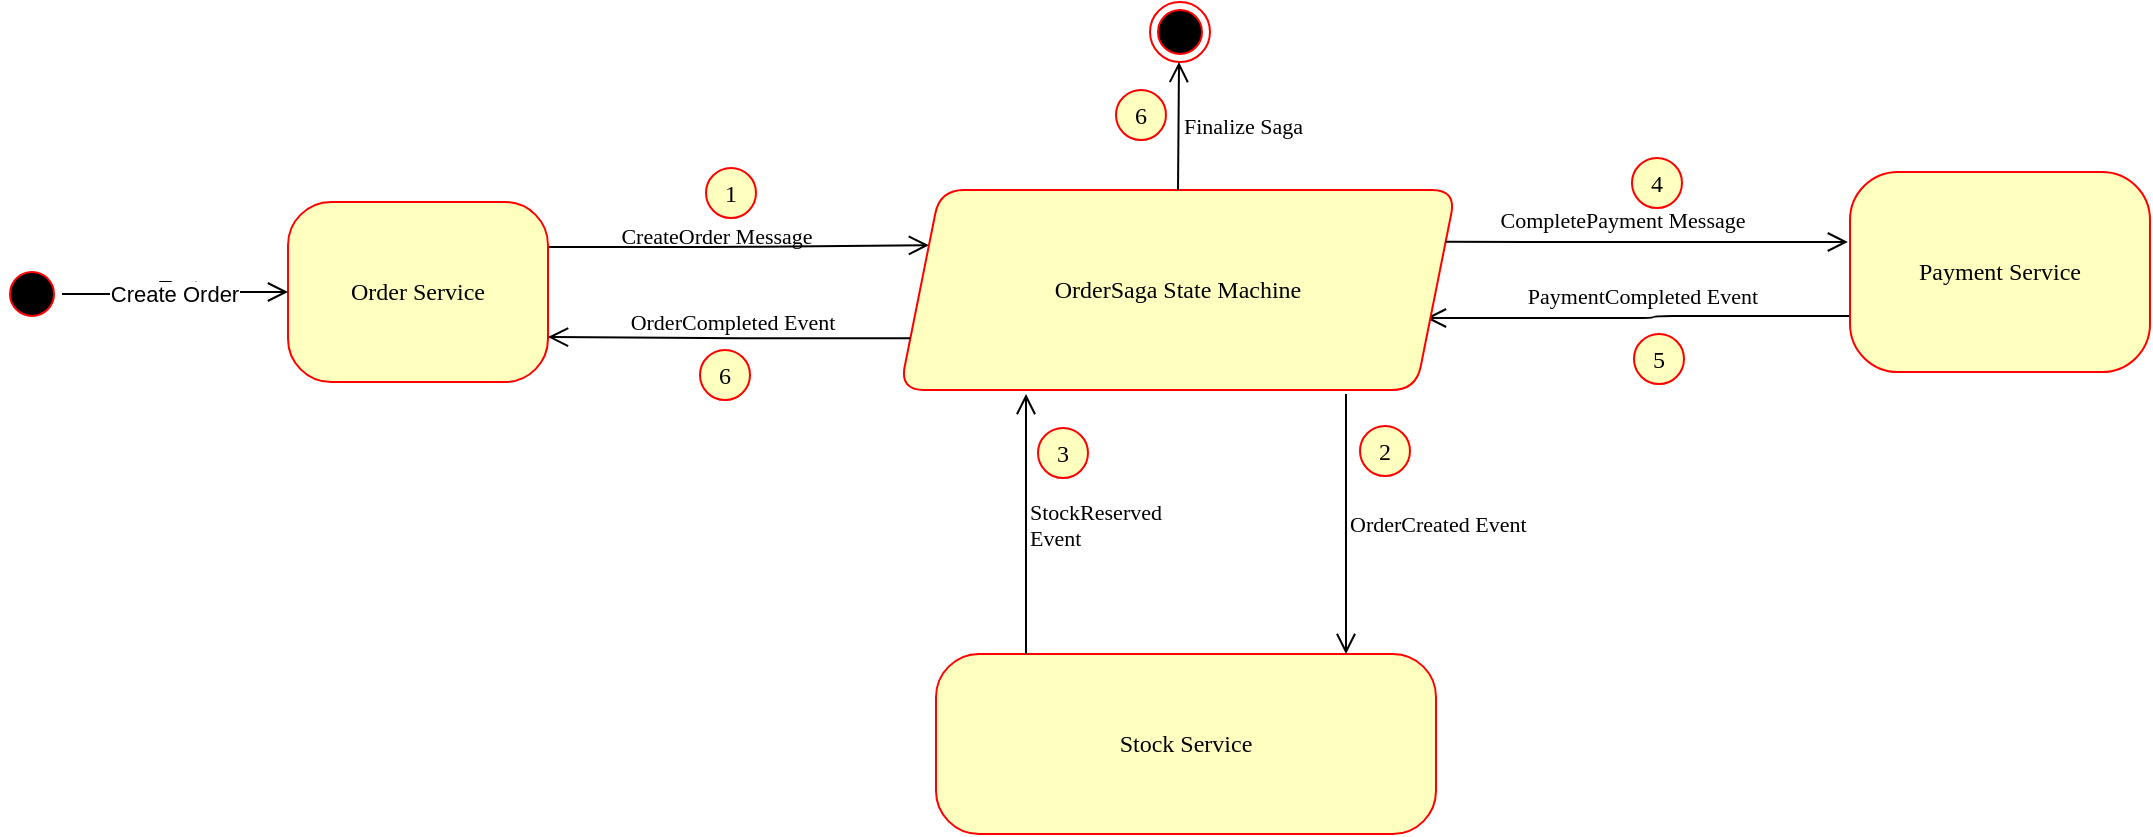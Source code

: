 <mxfile version="24.7.17" pages="3">
  <diagram name="Happy Path" id="58cdce13-f638-feb5-8d6f-7d28b1aa9fa0">
    <mxGraphModel dx="1434" dy="844" grid="1" gridSize="10" guides="1" tooltips="1" connect="1" arrows="1" fold="1" page="1" pageScale="1" pageWidth="1100" pageHeight="850" background="none" math="0" shadow="0">
      <root>
        <mxCell id="0" />
        <mxCell id="1" parent="0" />
        <mxCell id="382b91b5511bd0f7-1" value="" style="ellipse;html=1;shape=startState;fillColor=#000000;strokeColor=#ff0000;rounded=1;shadow=0;comic=0;labelBackgroundColor=none;fontFamily=Verdana;fontSize=12;fontColor=#000000;align=center;direction=south;" parent="1" vertex="1">
          <mxGeometry x="13" y="135" width="30" height="30" as="geometry" />
        </mxCell>
        <mxCell id="382b91b5511bd0f7-5" value="Stock Service" style="rounded=1;whiteSpace=wrap;html=1;arcSize=24;fillColor=#ffffc0;strokeColor=#ff0000;shadow=0;comic=0;labelBackgroundColor=none;fontFamily=Verdana;fontSize=12;fontColor=#000000;align=center;" parent="1" vertex="1">
          <mxGeometry x="480" y="330" width="250" height="90" as="geometry" />
        </mxCell>
        <mxCell id="3v0yJ_2hwSjeiYh-vGb2-9" style="edgeStyle=orthogonalEdgeStyle;rounded=1;orthogonalLoop=1;jettySize=auto;html=1;exitX=1;exitY=0.25;exitDx=0;exitDy=0;strokeColor=#000000;align=left;verticalAlign=middle;fontFamily=Verdana;fontSize=12;fontColor=default;labelBackgroundColor=none;endArrow=open;endSize=8;entryX=0;entryY=0.25;entryDx=0;entryDy=0;" edge="1" parent="1" source="382b91b5511bd0f7-6" target="3v0yJ_2hwSjeiYh-vGb2-3">
          <mxGeometry relative="1" as="geometry" />
        </mxCell>
        <mxCell id="3v0yJ_2hwSjeiYh-vGb2-10" value="&lt;font style=&quot;font-size: 11px;&quot;&gt;CreateOrder Message&lt;/font&gt;" style="edgeLabel;html=1;align=center;verticalAlign=middle;resizable=0;points=[];rounded=1;strokeColor=#0000ff;fontFamily=Verdana;fontSize=12;fontColor=default;labelBackgroundColor=none;" vertex="1" connectable="0" parent="3v0yJ_2hwSjeiYh-vGb2-9">
          <mxGeometry x="-0.127" y="3" relative="1" as="geometry">
            <mxPoint y="-3" as="offset" />
          </mxGeometry>
        </mxCell>
        <mxCell id="382b91b5511bd0f7-6" value="Order Service" style="rounded=1;whiteSpace=wrap;html=1;arcSize=24;fillColor=#ffffc0;strokeColor=#ff0000;shadow=0;comic=0;labelBackgroundColor=none;fontFamily=Verdana;fontSize=12;fontColor=#000000;align=center;" parent="1" vertex="1">
          <mxGeometry x="156" y="104" width="130" height="90" as="geometry" />
        </mxCell>
        <mxCell id="3cde6dad864a17aa-3" style="edgeStyle=orthogonalEdgeStyle;html=1;labelBackgroundColor=none;endArrow=open;endSize=8;strokeColor=#000000;fontFamily=Verdana;fontSize=12;align=left;entryX=0.946;entryY=0.64;entryDx=0;entryDy=0;exitX=0.02;exitY=0.72;exitDx=0;exitDy=0;exitPerimeter=0;entryPerimeter=0;" parent="1" source="382b91b5511bd0f7-7" target="3v0yJ_2hwSjeiYh-vGb2-3" edge="1">
          <mxGeometry relative="1" as="geometry">
            <mxPoint x="937" y="164" as="sourcePoint" />
            <mxPoint x="747" y="164" as="targetPoint" />
          </mxGeometry>
        </mxCell>
        <mxCell id="3v0yJ_2hwSjeiYh-vGb2-20" value="&lt;font face=&quot;Verdana&quot;&gt;PaymentCompleted Event&lt;/font&gt;" style="edgeLabel;html=1;align=center;verticalAlign=middle;resizable=0;points=[];" vertex="1" connectable="0" parent="3cde6dad864a17aa-3">
          <mxGeometry x="-0.021" y="-3" relative="1" as="geometry">
            <mxPoint x="-3" y="-8" as="offset" />
          </mxGeometry>
        </mxCell>
        <mxCell id="382b91b5511bd0f7-7" value="Payment Service" style="rounded=1;whiteSpace=wrap;html=1;arcSize=24;fillColor=#ffffc0;strokeColor=#ff0000;shadow=0;comic=0;labelBackgroundColor=none;fontFamily=Verdana;fontSize=12;fontColor=#000000;align=center;" parent="1" vertex="1">
          <mxGeometry x="937" y="89" width="150" height="100" as="geometry" />
        </mxCell>
        <mxCell id="3cde6dad864a17aa-5" value="&lt;font style=&quot;font-size: 11px;&quot;&gt;OrderCreated Event&lt;/font&gt;" style="edgeStyle=elbowEdgeStyle;html=1;labelBackgroundColor=none;endArrow=open;endSize=8;strokeColor=#000000;fontFamily=Verdana;fontSize=12;align=left;exitX=0.5;exitY=1;exitDx=0;exitDy=0;" parent="1" edge="1">
          <mxGeometry relative="1" as="geometry">
            <mxPoint x="685" y="200" as="sourcePoint" />
            <mxPoint x="685" y="330" as="targetPoint" />
          </mxGeometry>
        </mxCell>
        <mxCell id="2a3bc250acf0617d-9" style="edgeStyle=orthogonalEdgeStyle;html=1;labelBackgroundColor=none;endArrow=open;endSize=8;strokeColor=#000000;fontFamily=Verdana;fontSize=12;align=left;" parent="1" source="382b91b5511bd0f7-1" target="382b91b5511bd0f7-6" edge="1">
          <mxGeometry relative="1" as="geometry" />
        </mxCell>
        <mxCell id="3v0yJ_2hwSjeiYh-vGb2-2" value="Text" style="edgeLabel;html=1;align=center;verticalAlign=middle;resizable=0;points=[];" vertex="1" connectable="0" parent="2a3bc250acf0617d-9">
          <mxGeometry x="0.025" y="2" relative="1" as="geometry">
            <mxPoint as="offset" />
          </mxGeometry>
        </mxCell>
        <mxCell id="3v0yJ_2hwSjeiYh-vGb2-4" value="Create Order" style="edgeLabel;html=1;align=center;verticalAlign=middle;resizable=0;points=[];" vertex="1" connectable="0" parent="2a3bc250acf0617d-9">
          <mxGeometry y="1" relative="1" as="geometry">
            <mxPoint as="offset" />
          </mxGeometry>
        </mxCell>
        <mxCell id="3cde6dad864a17aa-6" value="&lt;font style=&quot;font-size: 11px;&quot;&gt;StockReserved&amp;nbsp;&lt;/font&gt;&lt;div style=&quot;font-size: 11px;&quot;&gt;&lt;font style=&quot;font-size: 11px;&quot;&gt;Event&amp;nbsp;&lt;/font&gt;&lt;/div&gt;" style="edgeStyle=elbowEdgeStyle;html=1;labelBackgroundColor=none;endArrow=open;endSize=8;strokeColor=#000000;fontFamily=Verdana;fontSize=12;align=left;exitX=0.25;exitY=0;exitDx=0;exitDy=0;entryX=0.25;entryY=1;entryDx=0;entryDy=0;" parent="1" edge="1">
          <mxGeometry relative="1" as="geometry">
            <mxPoint x="525" y="330" as="sourcePoint" />
            <mxPoint x="524.5" y="200" as="targetPoint" />
          </mxGeometry>
        </mxCell>
        <mxCell id="3v0yJ_2hwSjeiYh-vGb2-3" value="OrderSaga State Machine" style="shape=parallelogram;perimeter=parallelogramPerimeter;whiteSpace=wrap;html=1;fixedSize=1;rounded=1;shadow=0;comic=0;strokeColor=#ff0000;align=center;verticalAlign=middle;arcSize=24;fontFamily=Verdana;fontSize=12;fontColor=#000000;labelBackgroundColor=none;fillColor=#ffffc0;" vertex="1" parent="1">
          <mxGeometry x="462" y="98" width="278" height="100" as="geometry" />
        </mxCell>
        <mxCell id="3v0yJ_2hwSjeiYh-vGb2-8" value="" style="ellipse;html=1;shape=endState;fillColor=#000000;strokeColor=#ff0000;" vertex="1" parent="1">
          <mxGeometry x="587" y="4" width="30" height="30" as="geometry" />
        </mxCell>
        <mxCell id="3v0yJ_2hwSjeiYh-vGb2-11" value="1" style="ellipse;whiteSpace=wrap;html=1;aspect=fixed;rounded=1;shadow=0;comic=0;strokeColor=#ff0000;align=center;verticalAlign=middle;arcSize=24;fontFamily=Verdana;fontSize=12;fontColor=#000000;labelBackgroundColor=none;fillColor=#ffffc0;" vertex="1" parent="1">
          <mxGeometry x="365" y="87" width="25" height="25" as="geometry" />
        </mxCell>
        <mxCell id="3v0yJ_2hwSjeiYh-vGb2-13" value="2" style="ellipse;whiteSpace=wrap;html=1;aspect=fixed;rounded=1;shadow=0;comic=0;strokeColor=#ff0000;align=center;verticalAlign=middle;arcSize=24;fontFamily=Verdana;fontSize=12;fontColor=#000000;labelBackgroundColor=none;fillColor=#ffffc0;" vertex="1" parent="1">
          <mxGeometry x="692" y="216" width="25" height="25" as="geometry" />
        </mxCell>
        <mxCell id="3v0yJ_2hwSjeiYh-vGb2-14" value="3" style="ellipse;whiteSpace=wrap;html=1;aspect=fixed;rounded=1;shadow=0;comic=0;strokeColor=#ff0000;align=center;verticalAlign=middle;arcSize=24;fontFamily=Verdana;fontSize=12;fontColor=#000000;labelBackgroundColor=none;fillColor=#ffffc0;" vertex="1" parent="1">
          <mxGeometry x="531" y="217" width="25" height="25" as="geometry" />
        </mxCell>
        <mxCell id="3v0yJ_2hwSjeiYh-vGb2-16" value="" style="edgeStyle=elbowEdgeStyle;html=1;labelBackgroundColor=none;endArrow=open;endSize=8;strokeColor=#000000;fontFamily=Verdana;fontSize=12;align=left;exitX=1;exitY=0.25;exitDx=0;exitDy=0;entryX=-0.007;entryY=0.35;entryDx=0;entryDy=0;entryPerimeter=0;elbow=vertical;rounded=1;verticalAlign=middle;fontColor=default;" edge="1" parent="1" source="3v0yJ_2hwSjeiYh-vGb2-3" target="382b91b5511bd0f7-7">
          <mxGeometry relative="1" as="geometry">
            <mxPoint x="793" y="162" as="sourcePoint" />
            <mxPoint x="793" y="292" as="targetPoint" />
          </mxGeometry>
        </mxCell>
        <mxCell id="3v0yJ_2hwSjeiYh-vGb2-18" value="&lt;font style=&quot;font-size: 11px;&quot;&gt;CompletePayment Message&lt;/font&gt;" style="edgeLabel;html=1;align=center;verticalAlign=middle;resizable=0;points=[];rounded=1;strokeColor=#0000ff;fontFamily=Verdana;fontSize=12;fontColor=default;labelBackgroundColor=none;" vertex="1" connectable="0" parent="3v0yJ_2hwSjeiYh-vGb2-16">
          <mxGeometry x="-0.147" relative="1" as="geometry">
            <mxPoint x="2" y="-11" as="offset" />
          </mxGeometry>
        </mxCell>
        <mxCell id="3v0yJ_2hwSjeiYh-vGb2-19" value="4" style="ellipse;whiteSpace=wrap;html=1;aspect=fixed;rounded=1;shadow=0;comic=0;strokeColor=#ff0000;align=center;verticalAlign=middle;arcSize=24;fontFamily=Verdana;fontSize=12;fontColor=#000000;labelBackgroundColor=none;fillColor=#ffffc0;" vertex="1" parent="1">
          <mxGeometry x="828" y="82" width="25" height="25" as="geometry" />
        </mxCell>
        <mxCell id="3v0yJ_2hwSjeiYh-vGb2-21" value="5" style="ellipse;whiteSpace=wrap;html=1;aspect=fixed;rounded=1;shadow=0;comic=0;strokeColor=#ff0000;align=center;verticalAlign=middle;arcSize=24;fontFamily=Verdana;fontSize=12;fontColor=#000000;labelBackgroundColor=none;fillColor=#ffffc0;" vertex="1" parent="1">
          <mxGeometry x="829" y="170" width="25" height="25" as="geometry" />
        </mxCell>
        <mxCell id="3v0yJ_2hwSjeiYh-vGb2-22" style="edgeStyle=orthogonalEdgeStyle;html=1;labelBackgroundColor=none;endArrow=open;endSize=8;strokeColor=#000000;fontFamily=Verdana;fontSize=12;align=left;entryX=1;entryY=0.75;entryDx=0;entryDy=0;exitX=0;exitY=0.75;exitDx=0;exitDy=0;rounded=1;verticalAlign=middle;fontColor=default;" edge="1" parent="1" source="3v0yJ_2hwSjeiYh-vGb2-3" target="382b91b5511bd0f7-6">
          <mxGeometry relative="1" as="geometry">
            <mxPoint x="481" y="198" as="sourcePoint" />
            <mxPoint x="291" y="198" as="targetPoint" />
          </mxGeometry>
        </mxCell>
        <mxCell id="3v0yJ_2hwSjeiYh-vGb2-23" value="&lt;font style=&quot;font-size: 11px;&quot;&gt;OrderCompleted Event&lt;/font&gt;" style="edgeLabel;html=1;align=center;verticalAlign=middle;resizable=0;points=[];rounded=1;strokeColor=#0000ff;fontFamily=Verdana;fontSize=12;fontColor=default;labelBackgroundColor=none;" vertex="1" connectable="0" parent="3v0yJ_2hwSjeiYh-vGb2-22">
          <mxGeometry x="-0.021" y="-3" relative="1" as="geometry">
            <mxPoint y="-5" as="offset" />
          </mxGeometry>
        </mxCell>
        <mxCell id="3v0yJ_2hwSjeiYh-vGb2-24" value="6" style="ellipse;whiteSpace=wrap;html=1;aspect=fixed;rounded=1;shadow=0;comic=0;strokeColor=#ff0000;align=center;verticalAlign=middle;arcSize=24;fontFamily=Verdana;fontSize=12;fontColor=#000000;labelBackgroundColor=none;fillColor=#ffffc0;" vertex="1" parent="1">
          <mxGeometry x="362" y="178" width="25" height="25" as="geometry" />
        </mxCell>
        <mxCell id="3v0yJ_2hwSjeiYh-vGb2-25" value="&lt;font style=&quot;font-size: 11px;&quot;&gt;Finalize Saga&lt;/font&gt;" style="edgeStyle=elbowEdgeStyle;html=1;labelBackgroundColor=none;endArrow=open;endSize=8;strokeColor=#000000;fontFamily=Verdana;fontSize=12;align=left;exitX=0.5;exitY=0;exitDx=0;exitDy=0;entryX=0.5;entryY=1;entryDx=0;entryDy=0;" edge="1" parent="1" source="3v0yJ_2hwSjeiYh-vGb2-3" target="3v0yJ_2hwSjeiYh-vGb2-8">
          <mxGeometry relative="1" as="geometry">
            <mxPoint x="558" y="163" as="sourcePoint" />
            <mxPoint x="621" y="60" as="targetPoint" />
          </mxGeometry>
        </mxCell>
        <mxCell id="3v0yJ_2hwSjeiYh-vGb2-27" value="6" style="ellipse;whiteSpace=wrap;html=1;aspect=fixed;rounded=1;shadow=0;comic=0;strokeColor=#ff0000;align=center;verticalAlign=middle;arcSize=24;fontFamily=Verdana;fontSize=12;fontColor=#000000;labelBackgroundColor=none;fillColor=#ffffc0;" vertex="1" parent="1">
          <mxGeometry x="570" y="48" width="25" height="25" as="geometry" />
        </mxCell>
      </root>
    </mxGraphModel>
  </diagram>
  <diagram id="zBCBwbfAee3bnsJJNGBy" name="StockReservationFailed_Flow">
    <mxGraphModel dx="1434" dy="844" grid="1" gridSize="10" guides="1" tooltips="1" connect="1" arrows="1" fold="1" page="1" pageScale="1" pageWidth="850" pageHeight="1100" math="0" shadow="0">
      <root>
        <mxCell id="0" />
        <mxCell id="1" parent="0" />
        <mxCell id="dB7noisk2XooqagBFmqb-1" value="Stock Service" style="rounded=1;whiteSpace=wrap;html=1;arcSize=24;fillColor=#ffffc0;strokeColor=#ff0000;shadow=0;comic=0;labelBackgroundColor=none;fontFamily=Verdana;fontSize=12;fontColor=#000000;align=center;" vertex="1" parent="1">
          <mxGeometry x="532" y="330" width="250" height="90" as="geometry" />
        </mxCell>
        <mxCell id="dB7noisk2XooqagBFmqb-2" style="edgeStyle=orthogonalEdgeStyle;rounded=1;orthogonalLoop=1;jettySize=auto;html=1;exitX=1;exitY=0.25;exitDx=0;exitDy=0;strokeColor=#000000;align=left;verticalAlign=middle;fontFamily=Verdana;fontSize=12;fontColor=default;labelBackgroundColor=none;endArrow=open;endSize=8;entryX=0;entryY=0.25;entryDx=0;entryDy=0;" edge="1" parent="1" source="dB7noisk2XooqagBFmqb-4" target="dB7noisk2XooqagBFmqb-13">
          <mxGeometry relative="1" as="geometry" />
        </mxCell>
        <mxCell id="dB7noisk2XooqagBFmqb-3" value="CreateOrder Message" style="edgeLabel;html=1;align=center;verticalAlign=middle;resizable=0;points=[];" vertex="1" connectable="0" parent="dB7noisk2XooqagBFmqb-2">
          <mxGeometry x="-0.127" y="3" relative="1" as="geometry">
            <mxPoint as="offset" />
          </mxGeometry>
        </mxCell>
        <mxCell id="dB7noisk2XooqagBFmqb-4" value="Order Service" style="rounded=1;whiteSpace=wrap;html=1;arcSize=24;fillColor=#ffffc0;strokeColor=#ff0000;shadow=0;comic=0;labelBackgroundColor=none;fontFamily=Verdana;fontSize=12;fontColor=#000000;align=center;" vertex="1" parent="1">
          <mxGeometry x="186" y="104" width="130" height="90" as="geometry" />
        </mxCell>
        <mxCell id="dB7noisk2XooqagBFmqb-8" value="&lt;font style=&quot;font-size: 11px;&quot;&gt;OrderCreated Event&lt;/font&gt;" style="edgeStyle=elbowEdgeStyle;html=1;labelBackgroundColor=none;endArrow=open;endSize=8;strokeColor=#000000;fontFamily=Verdana;fontSize=12;align=left;exitX=0.5;exitY=1;exitDx=0;exitDy=0;" edge="1" parent="1">
          <mxGeometry relative="1" as="geometry">
            <mxPoint x="737" y="200" as="sourcePoint" />
            <mxPoint x="737" y="330" as="targetPoint" />
          </mxGeometry>
        </mxCell>
        <mxCell id="dB7noisk2XooqagBFmqb-12" value="&lt;font style=&quot;font-size: 11px;&quot;&gt;StockReservationFailed&lt;/font&gt;&lt;div style=&quot;font-size: 11px;&quot;&gt;&lt;font style=&quot;font-size: 11px;&quot;&gt;Event&amp;nbsp;&lt;/font&gt;&lt;/div&gt;" style="edgeStyle=elbowEdgeStyle;html=1;labelBackgroundColor=none;endArrow=open;endSize=8;strokeColor=#ff0000;fontFamily=Verdana;fontSize=12;align=left;exitX=0.25;exitY=0;exitDx=0;exitDy=0;entryX=0.25;entryY=1;entryDx=0;entryDy=0;" edge="1" parent="1">
          <mxGeometry relative="1" as="geometry">
            <mxPoint x="577" y="330" as="sourcePoint" />
            <mxPoint x="576.5" y="200" as="targetPoint" />
          </mxGeometry>
        </mxCell>
        <mxCell id="dB7noisk2XooqagBFmqb-13" value="OrderSaga State Machine" style="shape=parallelogram;perimeter=parallelogramPerimeter;whiteSpace=wrap;html=1;fixedSize=1;rounded=1;shadow=0;comic=0;strokeColor=#ff0000;align=center;verticalAlign=middle;arcSize=24;fontFamily=Verdana;fontSize=12;fontColor=#000000;labelBackgroundColor=none;fillColor=#ffffc0;" vertex="1" parent="1">
          <mxGeometry x="525" y="98" width="278" height="100" as="geometry" />
        </mxCell>
        <mxCell id="dB7noisk2XooqagBFmqb-14" value="1" style="ellipse;whiteSpace=wrap;html=1;aspect=fixed;rounded=1;shadow=0;comic=0;strokeColor=#ff0000;align=center;verticalAlign=middle;arcSize=24;fontFamily=Verdana;fontSize=12;fontColor=#000000;labelBackgroundColor=none;fillColor=#ffffc0;" vertex="1" parent="1">
          <mxGeometry x="403" y="89" width="25" height="25" as="geometry" />
        </mxCell>
        <mxCell id="dB7noisk2XooqagBFmqb-15" value="2" style="ellipse;whiteSpace=wrap;html=1;aspect=fixed;rounded=1;shadow=0;comic=0;strokeColor=#ff0000;align=center;verticalAlign=middle;arcSize=24;fontFamily=Verdana;fontSize=12;fontColor=#000000;labelBackgroundColor=none;fillColor=#ffffc0;" vertex="1" parent="1">
          <mxGeometry x="744" y="216" width="25" height="25" as="geometry" />
        </mxCell>
        <mxCell id="dB7noisk2XooqagBFmqb-16" value="3" style="ellipse;whiteSpace=wrap;html=1;aspect=fixed;rounded=1;shadow=0;comic=0;strokeColor=#ff0000;align=center;verticalAlign=middle;arcSize=24;fontFamily=Verdana;fontSize=12;fontColor=#000000;labelBackgroundColor=none;fillColor=#ffffc0;" vertex="1" parent="1">
          <mxGeometry x="583" y="217" width="25" height="25" as="geometry" />
        </mxCell>
        <mxCell id="dB7noisk2XooqagBFmqb-21" style="edgeStyle=orthogonalEdgeStyle;html=1;labelBackgroundColor=none;endArrow=open;endSize=8;strokeColor=#ff0000;fontFamily=Verdana;fontSize=12;align=left;entryX=1;entryY=0.75;entryDx=0;entryDy=0;exitX=0;exitY=0.75;exitDx=0;exitDy=0;" edge="1" parent="1" source="dB7noisk2XooqagBFmqb-13" target="dB7noisk2XooqagBFmqb-4">
          <mxGeometry relative="1" as="geometry">
            <mxPoint x="485" y="198" as="sourcePoint" />
            <mxPoint x="295" y="198" as="targetPoint" />
          </mxGeometry>
        </mxCell>
        <mxCell id="dB7noisk2XooqagBFmqb-22" value="OrderFailed Event" style="edgeLabel;html=1;align=center;verticalAlign=middle;resizable=0;points=[];" vertex="1" connectable="0" parent="dB7noisk2XooqagBFmqb-21">
          <mxGeometry x="-0.021" y="-3" relative="1" as="geometry">
            <mxPoint as="offset" />
          </mxGeometry>
        </mxCell>
        <mxCell id="dB7noisk2XooqagBFmqb-23" value="4" style="ellipse;whiteSpace=wrap;html=1;aspect=fixed;rounded=1;shadow=0;comic=0;strokeColor=#ff0000;align=center;verticalAlign=middle;arcSize=24;fontFamily=Verdana;fontSize=12;fontColor=#000000;labelBackgroundColor=none;fillColor=#ffffc0;" vertex="1" parent="1">
          <mxGeometry x="403" y="178" width="25" height="25" as="geometry" />
        </mxCell>
        <mxCell id="qDH02xhHJtNuPmPa-uzX-1" value="" style="ellipse;html=1;shape=startState;fillColor=#000000;strokeColor=#ff0000;" vertex="1" parent="1">
          <mxGeometry x="9" y="134" width="30" height="30" as="geometry" />
        </mxCell>
        <mxCell id="qDH02xhHJtNuPmPa-uzX-2" value="" style="edgeStyle=orthogonalEdgeStyle;html=1;verticalAlign=bottom;endArrow=open;endSize=8;strokeColor=#000000;rounded=0;entryX=0;entryY=0.5;entryDx=0;entryDy=0;" edge="1" source="qDH02xhHJtNuPmPa-uzX-1" parent="1" target="dB7noisk2XooqagBFmqb-4">
          <mxGeometry relative="1" as="geometry">
            <mxPoint x="179" y="151" as="targetPoint" />
          </mxGeometry>
        </mxCell>
        <mxCell id="qDH02xhHJtNuPmPa-uzX-3" value="Create Order" style="edgeLabel;html=1;align=center;verticalAlign=middle;resizable=0;points=[];" vertex="1" connectable="0" parent="qDH02xhHJtNuPmPa-uzX-2">
          <mxGeometry x="-0.217" relative="1" as="geometry">
            <mxPoint x="1" y="-12" as="offset" />
          </mxGeometry>
        </mxCell>
      </root>
    </mxGraphModel>
  </diagram>
  <diagram id="8mf16lP9gR3Kf14JeeLu" name="PaymentFailed_Flow">
    <mxGraphModel dx="1434" dy="844" grid="1" gridSize="10" guides="1" tooltips="1" connect="1" arrows="1" fold="1" page="1" pageScale="1" pageWidth="850" pageHeight="1100" math="0" shadow="0">
      <root>
        <mxCell id="0" />
        <mxCell id="1" parent="0" />
        <mxCell id="vOx-zMHbCNDKStFz-A1T-1" value="" style="ellipse;html=1;shape=startState;fillColor=#000000;strokeColor=#ff0000;rounded=1;shadow=0;comic=0;labelBackgroundColor=none;fontFamily=Verdana;fontSize=12;fontColor=#000000;align=center;direction=south;" vertex="1" parent="1">
          <mxGeometry x="13" y="135" width="30" height="30" as="geometry" />
        </mxCell>
        <mxCell id="vOx-zMHbCNDKStFz-A1T-2" value="Stock Service" style="rounded=1;whiteSpace=wrap;html=1;arcSize=24;fillColor=#ffffc0;strokeColor=#ff0000;shadow=0;comic=0;labelBackgroundColor=none;fontFamily=Verdana;fontSize=12;fontColor=#000000;align=center;" vertex="1" parent="1">
          <mxGeometry x="450" y="330" width="300" height="90" as="geometry" />
        </mxCell>
        <mxCell id="vOx-zMHbCNDKStFz-A1T-3" style="edgeStyle=orthogonalEdgeStyle;rounded=1;orthogonalLoop=1;jettySize=auto;html=1;exitX=1;exitY=0.25;exitDx=0;exitDy=0;strokeColor=#000000;align=left;verticalAlign=middle;fontFamily=Verdana;fontSize=12;fontColor=default;labelBackgroundColor=none;endArrow=open;endSize=8;entryX=0;entryY=0.25;entryDx=0;entryDy=0;" edge="1" parent="1" source="vOx-zMHbCNDKStFz-A1T-5" target="vOx-zMHbCNDKStFz-A1T-14">
          <mxGeometry relative="1" as="geometry" />
        </mxCell>
        <mxCell id="vOx-zMHbCNDKStFz-A1T-4" value="&lt;font style=&quot;font-size: 11px;&quot;&gt;CreateOrder Message&lt;/font&gt;" style="edgeLabel;html=1;align=center;verticalAlign=middle;resizable=0;points=[];rounded=1;strokeColor=#0000ff;fontFamily=Verdana;fontSize=12;fontColor=default;labelBackgroundColor=none;" vertex="1" connectable="0" parent="vOx-zMHbCNDKStFz-A1T-3">
          <mxGeometry x="-0.127" y="3" relative="1" as="geometry">
            <mxPoint y="-3" as="offset" />
          </mxGeometry>
        </mxCell>
        <mxCell id="vOx-zMHbCNDKStFz-A1T-5" value="Order Service" style="rounded=1;whiteSpace=wrap;html=1;arcSize=24;fillColor=#ffffc0;strokeColor=#ff0000;shadow=0;comic=0;labelBackgroundColor=none;fontFamily=Verdana;fontSize=12;fontColor=#000000;align=center;" vertex="1" parent="1">
          <mxGeometry x="156" y="104" width="130" height="90" as="geometry" />
        </mxCell>
        <mxCell id="vOx-zMHbCNDKStFz-A1T-6" style="edgeStyle=orthogonalEdgeStyle;html=1;labelBackgroundColor=none;endArrow=open;endSize=8;strokeColor=#ff0000;fontFamily=Verdana;fontSize=12;align=left;entryX=0.946;entryY=0.64;entryDx=0;entryDy=0;exitX=0.02;exitY=0.72;exitDx=0;exitDy=0;exitPerimeter=0;entryPerimeter=0;" edge="1" parent="1" source="vOx-zMHbCNDKStFz-A1T-8" target="vOx-zMHbCNDKStFz-A1T-14">
          <mxGeometry relative="1" as="geometry">
            <mxPoint x="937" y="164" as="sourcePoint" />
            <mxPoint x="747" y="164" as="targetPoint" />
          </mxGeometry>
        </mxCell>
        <mxCell id="vOx-zMHbCNDKStFz-A1T-7" value="&lt;font face=&quot;Verdana&quot;&gt;PaymentFailed Event&lt;/font&gt;" style="edgeLabel;html=1;align=center;verticalAlign=middle;resizable=0;points=[];" vertex="1" connectable="0" parent="vOx-zMHbCNDKStFz-A1T-6">
          <mxGeometry x="-0.021" y="-3" relative="1" as="geometry">
            <mxPoint x="-3" y="-8" as="offset" />
          </mxGeometry>
        </mxCell>
        <mxCell id="vOx-zMHbCNDKStFz-A1T-8" value="Payment Service" style="rounded=1;whiteSpace=wrap;html=1;arcSize=24;fillColor=#ffffc0;strokeColor=#ff0000;shadow=0;comic=0;labelBackgroundColor=none;fontFamily=Verdana;fontSize=12;fontColor=#000000;align=center;" vertex="1" parent="1">
          <mxGeometry x="937" y="90" width="150" height="100" as="geometry" />
        </mxCell>
        <mxCell id="vOx-zMHbCNDKStFz-A1T-9" value="&lt;font style=&quot;font-size: 11px;&quot;&gt;OrderCreated Event&lt;/font&gt;" style="edgeStyle=elbowEdgeStyle;html=1;labelBackgroundColor=none;endArrow=open;endSize=8;strokeColor=#000000;fontFamily=Verdana;fontSize=12;align=left;exitX=0.5;exitY=1;exitDx=0;exitDy=0;" edge="1" parent="1">
          <mxGeometry relative="1" as="geometry">
            <mxPoint x="685" y="200" as="sourcePoint" />
            <mxPoint x="685" y="330" as="targetPoint" />
          </mxGeometry>
        </mxCell>
        <mxCell id="vOx-zMHbCNDKStFz-A1T-10" style="edgeStyle=orthogonalEdgeStyle;html=1;labelBackgroundColor=none;endArrow=open;endSize=8;strokeColor=#000000;fontFamily=Verdana;fontSize=12;align=left;" edge="1" parent="1" source="vOx-zMHbCNDKStFz-A1T-1" target="vOx-zMHbCNDKStFz-A1T-5">
          <mxGeometry relative="1" as="geometry" />
        </mxCell>
        <mxCell id="vOx-zMHbCNDKStFz-A1T-11" value="Text" style="edgeLabel;html=1;align=center;verticalAlign=middle;resizable=0;points=[];" vertex="1" connectable="0" parent="vOx-zMHbCNDKStFz-A1T-10">
          <mxGeometry x="0.025" y="2" relative="1" as="geometry">
            <mxPoint as="offset" />
          </mxGeometry>
        </mxCell>
        <mxCell id="vOx-zMHbCNDKStFz-A1T-12" value="Create Order" style="edgeLabel;html=1;align=center;verticalAlign=middle;resizable=0;points=[];" vertex="1" connectable="0" parent="vOx-zMHbCNDKStFz-A1T-10">
          <mxGeometry y="1" relative="1" as="geometry">
            <mxPoint as="offset" />
          </mxGeometry>
        </mxCell>
        <mxCell id="vOx-zMHbCNDKStFz-A1T-13" value="&lt;font style=&quot;font-size: 11px;&quot;&gt;StockReserved&amp;nbsp;&lt;/font&gt;&lt;div style=&quot;font-size: 11px;&quot;&gt;&lt;font style=&quot;font-size: 11px;&quot;&gt;Event&amp;nbsp;&lt;/font&gt;&lt;/div&gt;" style="edgeStyle=elbowEdgeStyle;html=1;labelBackgroundColor=none;endArrow=open;endSize=8;strokeColor=#000000;fontFamily=Verdana;fontSize=12;align=left;exitX=0.25;exitY=0;exitDx=0;exitDy=0;entryX=0.25;entryY=1;entryDx=0;entryDy=0;" edge="1" parent="1">
          <mxGeometry relative="1" as="geometry">
            <mxPoint x="595" y="330" as="sourcePoint" />
            <mxPoint x="594.5" y="200" as="targetPoint" />
          </mxGeometry>
        </mxCell>
        <mxCell id="vOx-zMHbCNDKStFz-A1T-14" value="OrderSaga State Machine" style="shape=parallelogram;perimeter=parallelogramPerimeter;whiteSpace=wrap;html=1;fixedSize=1;rounded=1;shadow=0;comic=0;strokeColor=#ff0000;align=center;verticalAlign=middle;arcSize=24;fontFamily=Verdana;fontSize=12;fontColor=#000000;labelBackgroundColor=none;fillColor=#ffffc0;" vertex="1" parent="1">
          <mxGeometry x="462" y="98" width="278" height="100" as="geometry" />
        </mxCell>
        <mxCell id="vOx-zMHbCNDKStFz-A1T-16" value="1" style="ellipse;whiteSpace=wrap;html=1;aspect=fixed;rounded=1;shadow=0;comic=0;strokeColor=#ff0000;align=center;verticalAlign=middle;arcSize=24;fontFamily=Verdana;fontSize=12;fontColor=#000000;labelBackgroundColor=none;fillColor=#ffffc0;" vertex="1" parent="1">
          <mxGeometry x="365" y="87" width="25" height="25" as="geometry" />
        </mxCell>
        <mxCell id="vOx-zMHbCNDKStFz-A1T-17" value="2" style="ellipse;whiteSpace=wrap;html=1;aspect=fixed;rounded=1;shadow=0;comic=0;strokeColor=#ff0000;align=center;verticalAlign=middle;arcSize=24;fontFamily=Verdana;fontSize=12;fontColor=#000000;labelBackgroundColor=none;fillColor=#ffffc0;" vertex="1" parent="1">
          <mxGeometry x="692" y="216" width="25" height="25" as="geometry" />
        </mxCell>
        <mxCell id="vOx-zMHbCNDKStFz-A1T-18" value="3" style="ellipse;whiteSpace=wrap;html=1;aspect=fixed;rounded=1;shadow=0;comic=0;strokeColor=#ff0000;align=center;verticalAlign=middle;arcSize=24;fontFamily=Verdana;fontSize=12;fontColor=#000000;labelBackgroundColor=none;fillColor=#ffffc0;" vertex="1" parent="1">
          <mxGeometry x="601" y="217" width="25" height="25" as="geometry" />
        </mxCell>
        <mxCell id="vOx-zMHbCNDKStFz-A1T-19" value="" style="edgeStyle=elbowEdgeStyle;html=1;labelBackgroundColor=none;endArrow=open;endSize=8;strokeColor=#000000;fontFamily=Verdana;fontSize=12;align=left;exitX=1;exitY=0.25;exitDx=0;exitDy=0;elbow=vertical;rounded=1;verticalAlign=middle;fontColor=default;entryX=-0.007;entryY=0.33;entryDx=0;entryDy=0;entryPerimeter=0;" edge="1" parent="1" source="vOx-zMHbCNDKStFz-A1T-14" target="vOx-zMHbCNDKStFz-A1T-8">
          <mxGeometry relative="1" as="geometry">
            <mxPoint x="793" y="162" as="sourcePoint" />
            <mxPoint x="890" y="124" as="targetPoint" />
          </mxGeometry>
        </mxCell>
        <mxCell id="vOx-zMHbCNDKStFz-A1T-20" value="&lt;font style=&quot;font-size: 11px;&quot;&gt;CompletePayment Message&lt;/font&gt;" style="edgeLabel;html=1;align=center;verticalAlign=middle;resizable=0;points=[];rounded=1;strokeColor=#0000ff;fontFamily=Verdana;fontSize=12;fontColor=default;labelBackgroundColor=none;" vertex="1" connectable="0" parent="vOx-zMHbCNDKStFz-A1T-19">
          <mxGeometry x="-0.147" relative="1" as="geometry">
            <mxPoint x="2" y="-11" as="offset" />
          </mxGeometry>
        </mxCell>
        <mxCell id="vOx-zMHbCNDKStFz-A1T-21" value="4" style="ellipse;whiteSpace=wrap;html=1;aspect=fixed;rounded=1;shadow=0;comic=0;strokeColor=#ff0000;align=center;verticalAlign=middle;arcSize=24;fontFamily=Verdana;fontSize=12;fontColor=#000000;labelBackgroundColor=none;fillColor=#ffffc0;" vertex="1" parent="1">
          <mxGeometry x="828" y="82" width="25" height="25" as="geometry" />
        </mxCell>
        <mxCell id="vOx-zMHbCNDKStFz-A1T-22" value="5" style="ellipse;whiteSpace=wrap;html=1;aspect=fixed;rounded=1;shadow=0;comic=0;strokeColor=#ff0000;align=center;verticalAlign=middle;arcSize=24;fontFamily=Verdana;fontSize=12;fontColor=#000000;labelBackgroundColor=none;fillColor=#ffffc0;" vertex="1" parent="1">
          <mxGeometry x="829" y="170" width="25" height="25" as="geometry" />
        </mxCell>
        <mxCell id="vOx-zMHbCNDKStFz-A1T-23" style="edgeStyle=orthogonalEdgeStyle;html=1;labelBackgroundColor=none;endArrow=open;endSize=8;strokeColor=#ff0000;fontFamily=Verdana;fontSize=12;align=left;entryX=1;entryY=0.75;entryDx=0;entryDy=0;exitX=0;exitY=0.75;exitDx=0;exitDy=0;rounded=1;verticalAlign=middle;fontColor=default;" edge="1" parent="1" source="vOx-zMHbCNDKStFz-A1T-14" target="vOx-zMHbCNDKStFz-A1T-5">
          <mxGeometry relative="1" as="geometry">
            <mxPoint x="481" y="198" as="sourcePoint" />
            <mxPoint x="291" y="198" as="targetPoint" />
          </mxGeometry>
        </mxCell>
        <mxCell id="vOx-zMHbCNDKStFz-A1T-24" value="&lt;font style=&quot;font-size: 11px;&quot;&gt;OrderFailed Event&lt;/font&gt;" style="edgeLabel;html=1;align=center;verticalAlign=middle;resizable=0;points=[];rounded=1;strokeColor=#0000ff;fontFamily=Verdana;fontSize=12;fontColor=default;labelBackgroundColor=none;" vertex="1" connectable="0" parent="vOx-zMHbCNDKStFz-A1T-23">
          <mxGeometry x="-0.021" y="-3" relative="1" as="geometry">
            <mxPoint y="-5" as="offset" />
          </mxGeometry>
        </mxCell>
        <mxCell id="vOx-zMHbCNDKStFz-A1T-25" value="6" style="ellipse;whiteSpace=wrap;html=1;aspect=fixed;rounded=1;shadow=0;comic=0;strokeColor=#ff0000;align=center;verticalAlign=middle;arcSize=24;fontFamily=Verdana;fontSize=12;fontColor=#000000;labelBackgroundColor=none;fillColor=#ffffc0;" vertex="1" parent="1">
          <mxGeometry x="362" y="178" width="25" height="25" as="geometry" />
        </mxCell>
        <mxCell id="vOx-zMHbCNDKStFz-A1T-30" value="&lt;font style=&quot;font-size: 11px;&quot;&gt;StockRollback&lt;/font&gt;&lt;div&gt;&lt;font style=&quot;font-size: 11px;&quot;&gt;&amp;nbsp;Message&lt;/font&gt;&lt;/div&gt;" style="edgeStyle=elbowEdgeStyle;html=1;labelBackgroundColor=none;endArrow=open;endSize=8;strokeColor=#ff0000;fontFamily=Verdana;fontSize=12;align=left;exitX=0.5;exitY=1;exitDx=0;exitDy=0;" edge="1" parent="1">
          <mxGeometry relative="1" as="geometry">
            <mxPoint x="491" y="201" as="sourcePoint" />
            <mxPoint x="491" y="331" as="targetPoint" />
          </mxGeometry>
        </mxCell>
        <mxCell id="vOx-zMHbCNDKStFz-A1T-31" value="6" style="ellipse;whiteSpace=wrap;html=1;aspect=fixed;rounded=1;shadow=0;comic=0;strokeColor=#ff0000;align=center;verticalAlign=middle;arcSize=24;fontFamily=Verdana;fontSize=12;fontColor=#000000;labelBackgroundColor=none;fillColor=#ffffc0;" vertex="1" parent="1">
          <mxGeometry x="493" y="218" width="25" height="25" as="geometry" />
        </mxCell>
      </root>
    </mxGraphModel>
  </diagram>
</mxfile>
